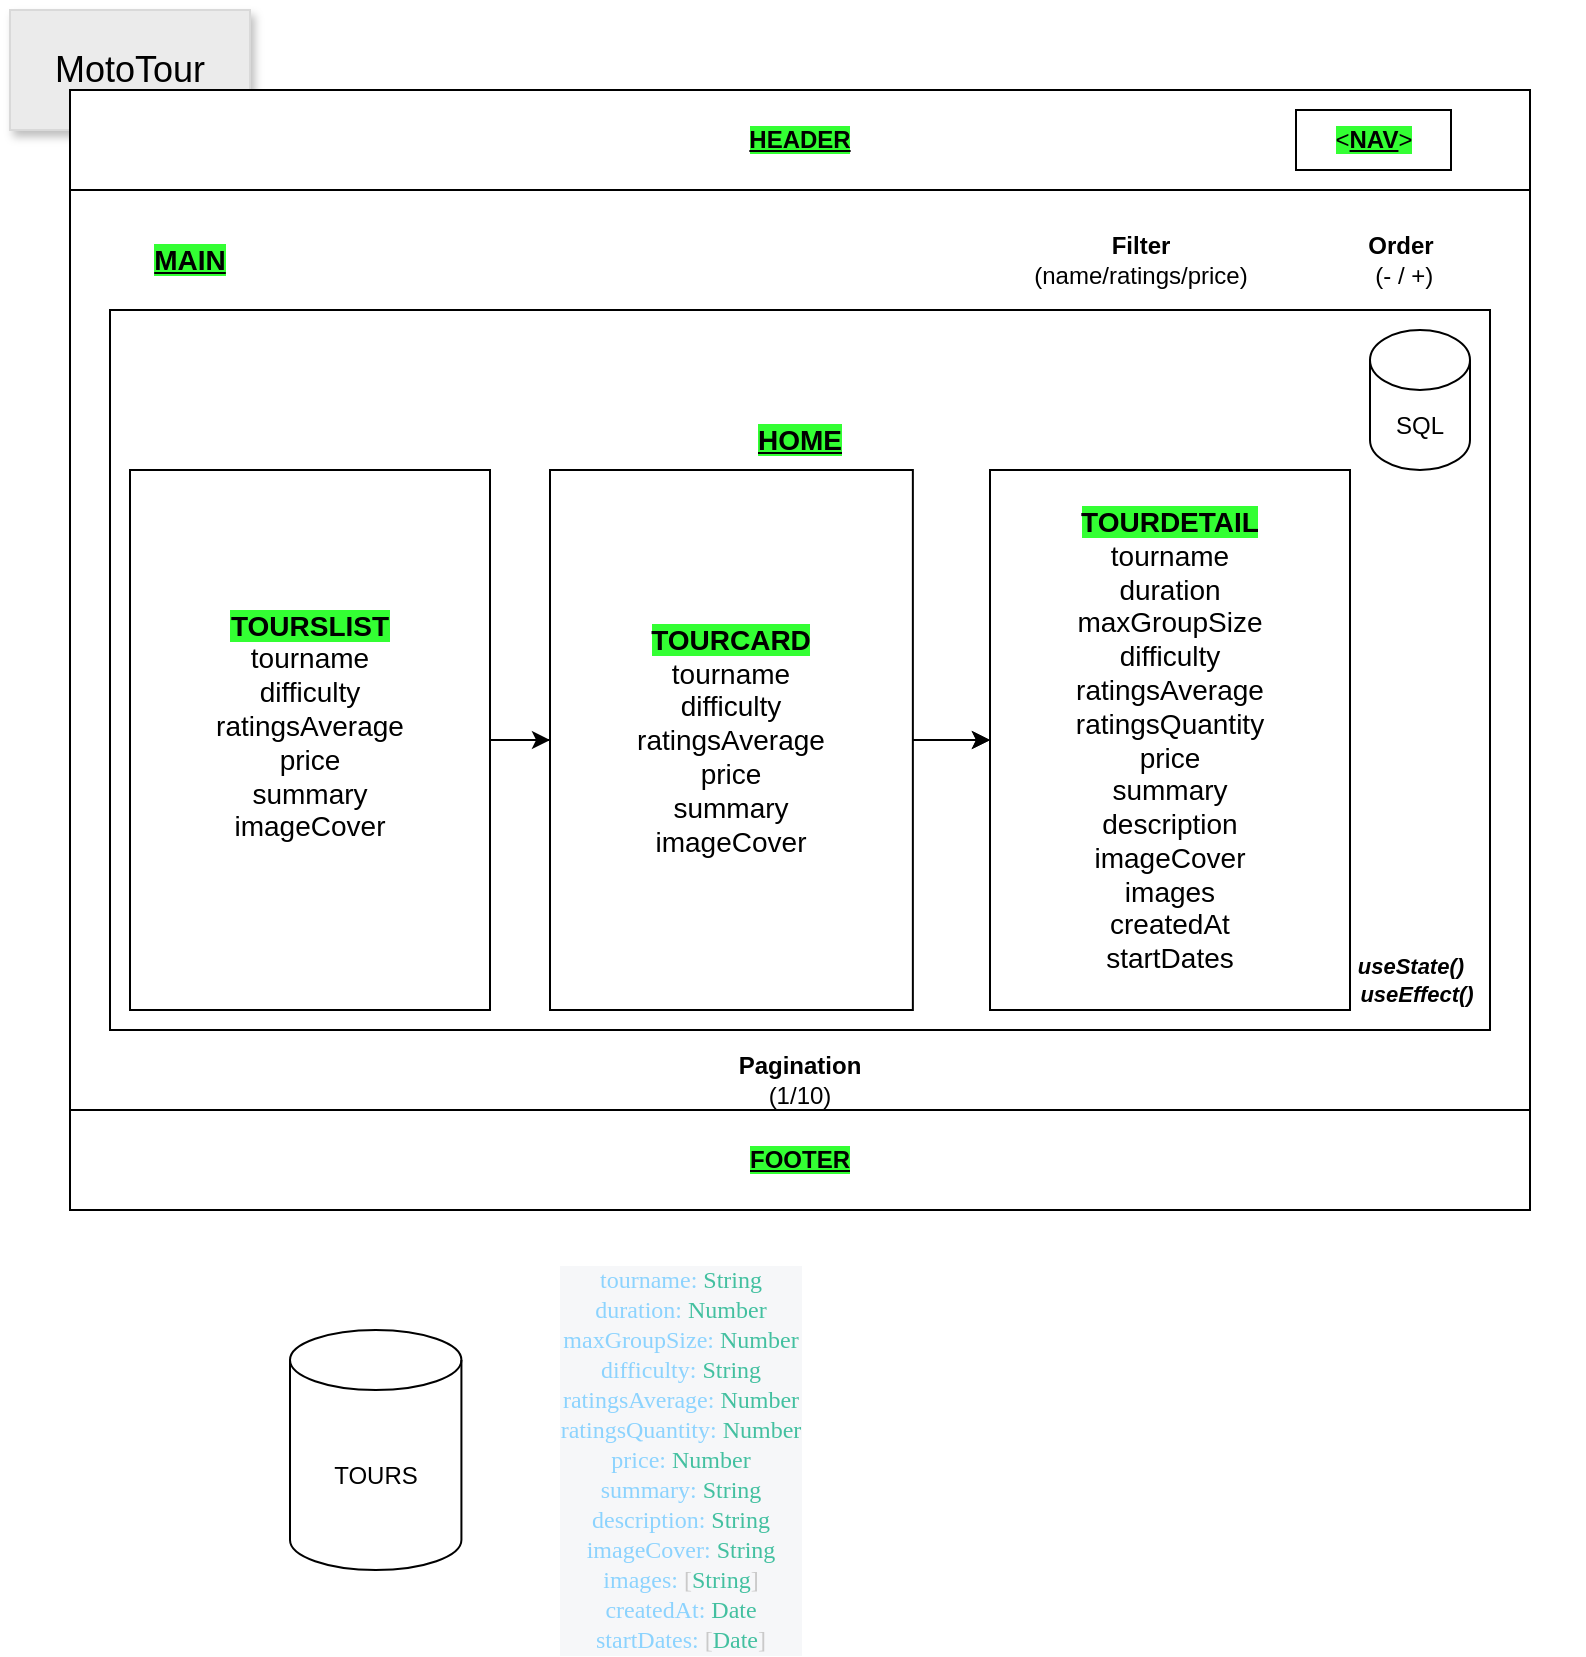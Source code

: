 <mxfile version="16.5.2" type="github">
  <diagram id="uzeWqnwKXu1-_gKhjPXf" name="Page-1">
    <mxGraphModel dx="948" dy="705" grid="1" gridSize="10" guides="1" tooltips="1" connect="1" arrows="1" fold="1" page="1" pageScale="1" pageWidth="827" pageHeight="1169" math="0" shadow="0">
      <root>
        <mxCell id="0" />
        <mxCell id="1" parent="0" />
        <mxCell id="JhrLA2LpPRyogHum-rHQ-1" value="&lt;font style=&quot;font-size: 18px&quot;&gt;MotoTour&lt;/font&gt;" style="rounded=0;whiteSpace=wrap;html=1;shadow=1;fillColor=#EBEBEB;strokeColor=#D9D9D9;" parent="1" vertex="1">
          <mxGeometry x="40" y="110" width="120" height="60" as="geometry" />
        </mxCell>
        <mxCell id="JhrLA2LpPRyogHum-rHQ-2" value="" style="rounded=0;whiteSpace=wrap;html=1;" parent="1" vertex="1">
          <mxGeometry x="70" y="200" width="730" height="460" as="geometry" />
        </mxCell>
        <mxCell id="JhrLA2LpPRyogHum-rHQ-3" value="&lt;span style=&quot;font-size: 14px ; background-color: rgb(51 , 255 , 51)&quot;&gt;&lt;b&gt;&lt;u&gt;HOME&lt;/u&gt;&lt;/b&gt;&lt;/span&gt;&lt;br&gt;&lt;br&gt;&lt;br&gt;&lt;br&gt;&lt;br&gt;&lt;br&gt;&lt;br&gt;&lt;br&gt;&lt;br&gt;&lt;br&gt;&lt;br&gt;&lt;br&gt;&lt;br&gt;&lt;br&gt;&lt;br&gt;&lt;br&gt;&lt;br&gt;" style="rounded=0;whiteSpace=wrap;html=1;" parent="1" vertex="1">
          <mxGeometry x="90" y="260" width="690" height="360" as="geometry" />
        </mxCell>
        <mxCell id="JhrLA2LpPRyogHum-rHQ-22" value="" style="edgeStyle=orthogonalEdgeStyle;rounded=0;orthogonalLoop=1;jettySize=auto;html=1;" parent="1" source="JhrLA2LpPRyogHum-rHQ-4" target="JhrLA2LpPRyogHum-rHQ-12" edge="1">
          <mxGeometry relative="1" as="geometry" />
        </mxCell>
        <mxCell id="JhrLA2LpPRyogHum-rHQ-24" style="edgeStyle=orthogonalEdgeStyle;rounded=0;orthogonalLoop=1;jettySize=auto;html=1;exitX=1;exitY=0.5;exitDx=0;exitDy=0;" parent="1" source="JhrLA2LpPRyogHum-rHQ-4" target="JhrLA2LpPRyogHum-rHQ-18" edge="1">
          <mxGeometry relative="1" as="geometry" />
        </mxCell>
        <mxCell id="JhrLA2LpPRyogHum-rHQ-4" value="&lt;font style=&quot;font-size: 14px&quot;&gt;&lt;font style=&quot;background-color: rgb(51 , 255 , 51)&quot;&gt;&lt;b&gt;TOURSLIST&lt;br&gt;&lt;/b&gt;&lt;/font&gt;&lt;div style=&quot;font-size: 12px&quot;&gt;&lt;span style=&quot;font-size: 14px&quot;&gt;tourname&lt;/span&gt;&lt;/div&gt;&lt;div style=&quot;font-size: 12px&quot;&gt;&lt;span style=&quot;font-size: 14px&quot;&gt;difficulty&lt;/span&gt;&lt;br&gt;&lt;/div&gt;&lt;div style=&quot;font-size: 12px&quot;&gt;&lt;span style=&quot;font-size: 14px&quot;&gt;ratingsAverage&lt;/span&gt;&lt;/div&gt;&lt;div style=&quot;font-size: 12px&quot;&gt;&lt;span style=&quot;font-size: 14px&quot;&gt;price&lt;/span&gt;&lt;br&gt;&lt;/div&gt;&lt;div style=&quot;font-size: 12px&quot;&gt;&lt;span style=&quot;font-size: 14px&quot;&gt;summary&lt;/span&gt;&lt;/div&gt;&lt;div style=&quot;font-size: 12px&quot;&gt;&lt;span style=&quot;font-size: 14px&quot;&gt;imageCover&lt;/span&gt;&lt;br&gt;&lt;/div&gt;&lt;div style=&quot;font-size: 12px&quot;&gt;&lt;br&gt;&lt;/div&gt;&lt;/font&gt;" style="rounded=0;whiteSpace=wrap;html=1;" parent="1" vertex="1">
          <mxGeometry x="100" y="340" width="180" height="270" as="geometry" />
        </mxCell>
        <mxCell id="JhrLA2LpPRyogHum-rHQ-5" value="&lt;font style=&quot;font-size: 11px&quot;&gt;&lt;b&gt;&lt;i&gt;useState()&amp;nbsp;&lt;br&gt;&amp;nbsp;useEffect()&lt;/i&gt;&lt;/b&gt;&lt;/font&gt;" style="text;html=1;strokeColor=none;fillColor=none;align=center;verticalAlign=middle;whiteSpace=wrap;rounded=0;fontFamily=Helvetica;fontSize=10;" parent="1" vertex="1">
          <mxGeometry x="657" y="580" width="170" height="30" as="geometry" />
        </mxCell>
        <mxCell id="JhrLA2LpPRyogHum-rHQ-6" value="&lt;u&gt;&lt;b style=&quot;background-color: rgb(51 , 255 , 51)&quot;&gt;FOOTER&lt;/b&gt;&lt;/u&gt;" style="rounded=0;whiteSpace=wrap;html=1;" parent="1" vertex="1">
          <mxGeometry x="70" y="660" width="730" height="50" as="geometry" />
        </mxCell>
        <mxCell id="JhrLA2LpPRyogHum-rHQ-7" value="&lt;span style=&quot;background-color: rgb(51 , 255 , 51)&quot;&gt;&lt;b&gt;&lt;u&gt;HEADER&lt;/u&gt;&lt;/b&gt;&lt;/span&gt;" style="rounded=0;whiteSpace=wrap;html=1;" parent="1" vertex="1">
          <mxGeometry x="70" y="150" width="730" height="50" as="geometry" />
        </mxCell>
        <mxCell id="JhrLA2LpPRyogHum-rHQ-8" value="&lt;span style=&quot;background-color: rgb(51 , 255 , 51)&quot;&gt;&amp;lt;&lt;b&gt;&lt;u&gt;NAV&lt;/u&gt;&lt;/b&gt;&amp;gt;&lt;/span&gt;" style="rounded=0;whiteSpace=wrap;html=1;" parent="1" vertex="1">
          <mxGeometry x="683" y="160" width="77.5" height="30" as="geometry" />
        </mxCell>
        <mxCell id="JhrLA2LpPRyogHum-rHQ-9" value="&lt;span style=&quot;font-size: 14px ; background-color: rgb(51 , 255 , 51)&quot;&gt;&lt;b&gt;&lt;u&gt;MAIN&lt;/u&gt;&lt;/b&gt;&lt;/span&gt;" style="text;html=1;strokeColor=none;fillColor=none;align=center;verticalAlign=middle;whiteSpace=wrap;rounded=0;" parent="1" vertex="1">
          <mxGeometry x="100" y="220" width="60" height="30" as="geometry" />
        </mxCell>
        <mxCell id="JhrLA2LpPRyogHum-rHQ-10" value="&lt;b&gt;Filter&lt;/b&gt; (name/ratings/price)" style="text;html=1;strokeColor=none;fillColor=none;align=center;verticalAlign=middle;whiteSpace=wrap;rounded=0;" parent="1" vertex="1">
          <mxGeometry x="550" y="220" width="110.5" height="30" as="geometry" />
        </mxCell>
        <mxCell id="JhrLA2LpPRyogHum-rHQ-11" value="&lt;b&gt;Pagination&lt;/b&gt; (1/10)" style="text;html=1;strokeColor=none;fillColor=none;align=center;verticalAlign=middle;whiteSpace=wrap;rounded=0;" parent="1" vertex="1">
          <mxGeometry x="405" y="630" width="60" height="30" as="geometry" />
        </mxCell>
        <mxCell id="JhrLA2LpPRyogHum-rHQ-23" value="" style="edgeStyle=orthogonalEdgeStyle;rounded=0;orthogonalLoop=1;jettySize=auto;html=1;" parent="1" source="JhrLA2LpPRyogHum-rHQ-12" target="JhrLA2LpPRyogHum-rHQ-18" edge="1">
          <mxGeometry relative="1" as="geometry" />
        </mxCell>
        <mxCell id="JhrLA2LpPRyogHum-rHQ-12" value="&lt;font style=&quot;font-size: 14px&quot;&gt;&lt;font style=&quot;background-color: rgb(51 , 255 , 51)&quot;&gt;&lt;b&gt;TOURCARD&lt;br&gt;&lt;/b&gt;&lt;/font&gt;&lt;div style=&quot;font-size: 12px&quot;&gt;&lt;div&gt;&lt;span style=&quot;font-size: 14px&quot;&gt;tourname&lt;/span&gt;&lt;/div&gt;&lt;div&gt;&lt;span style=&quot;font-size: 14px&quot;&gt;difficulty&lt;/span&gt;&lt;br&gt;&lt;/div&gt;&lt;div&gt;&lt;span style=&quot;font-size: 14px&quot;&gt;ratingsAverage&lt;/span&gt;&lt;/div&gt;&lt;div&gt;&lt;span style=&quot;font-size: 14px&quot;&gt;price&lt;/span&gt;&lt;br&gt;&lt;/div&gt;&lt;div&gt;&lt;span style=&quot;font-size: 14px&quot;&gt;summary&lt;/span&gt;&lt;/div&gt;&lt;div&gt;&lt;span style=&quot;font-size: 14px&quot;&gt;imageCover&lt;/span&gt;&lt;/div&gt;&lt;/div&gt;&lt;/font&gt;" style="rounded=0;whiteSpace=wrap;html=1;" parent="1" vertex="1">
          <mxGeometry x="310" y="340" width="181.43" height="270" as="geometry" />
        </mxCell>
        <mxCell id="JhrLA2LpPRyogHum-rHQ-13" value="&lt;b&gt;Order&lt;br&gt;&lt;/b&gt;&amp;nbsp;(- / +)" style="text;html=1;strokeColor=none;fillColor=none;align=center;verticalAlign=middle;whiteSpace=wrap;rounded=0;" parent="1" vertex="1">
          <mxGeometry x="680.25" y="220" width="110.5" height="30" as="geometry" />
        </mxCell>
        <mxCell id="JhrLA2LpPRyogHum-rHQ-14" value="SQL" style="shape=cylinder3;whiteSpace=wrap;html=1;boundedLbl=1;backgroundOutline=1;size=15;" parent="1" vertex="1">
          <mxGeometry x="720" y="270" width="50" height="70" as="geometry" />
        </mxCell>
        <mxCell id="JhrLA2LpPRyogHum-rHQ-16" value="TOURS" style="shape=cylinder3;whiteSpace=wrap;html=1;boundedLbl=1;backgroundOutline=1;size=15;" parent="1" vertex="1">
          <mxGeometry x="180" y="770" width="85.71" height="120" as="geometry" />
        </mxCell>
        <mxCell id="JhrLA2LpPRyogHum-rHQ-18" value="&lt;font&gt;&lt;font style=&quot;font-size: 14px ; background-color: rgb(51 , 255 , 51)&quot;&gt;&lt;b&gt;TOURDETAIL&lt;br&gt;&lt;/b&gt;&lt;/font&gt;&lt;div&gt;&lt;span style=&quot;font-size: 14px&quot;&gt;tourname&lt;/span&gt;&lt;/div&gt;&lt;div&gt;&lt;span style=&quot;font-size: 14px&quot;&gt;duration&lt;/span&gt;&lt;/div&gt;&lt;div&gt;&lt;span style=&quot;font-size: 14px&quot;&gt;maxGroupSize&lt;/span&gt;&lt;/div&gt;&lt;div&gt;&lt;span style=&quot;font-size: 14px&quot;&gt;difficulty&lt;/span&gt;&lt;/div&gt;&lt;div&gt;&lt;span style=&quot;font-size: 14px&quot;&gt;ratingsAverage&lt;/span&gt;&lt;/div&gt;&lt;div&gt;&lt;span style=&quot;font-size: 14px&quot;&gt;ratingsQuantity&lt;/span&gt;&lt;/div&gt;&lt;div&gt;&lt;span style=&quot;font-size: 14px&quot;&gt;price&lt;/span&gt;&lt;/div&gt;&lt;div&gt;&lt;span style=&quot;font-size: 14px&quot;&gt;summary&lt;/span&gt;&lt;/div&gt;&lt;div&gt;&lt;span style=&quot;font-size: 14px&quot;&gt;description&lt;/span&gt;&lt;/div&gt;&lt;div&gt;&lt;span style=&quot;font-size: 14px&quot;&gt;imageCover&lt;/span&gt;&lt;/div&gt;&lt;div&gt;&lt;span style=&quot;font-size: 14px&quot;&gt;images&lt;/span&gt;&lt;/div&gt;&lt;div&gt;&lt;span style=&quot;font-size: 14px&quot;&gt;createdAt&lt;/span&gt;&lt;/div&gt;&lt;div&gt;&lt;span style=&quot;font-size: 14px&quot;&gt;startDates&lt;/span&gt;&lt;/div&gt;&lt;/font&gt;" style="rounded=0;whiteSpace=wrap;html=1;" parent="1" vertex="1">
          <mxGeometry x="530" y="340" width="180" height="270" as="geometry" />
        </mxCell>
        <mxCell id="JhrLA2LpPRyogHum-rHQ-19" value="&lt;p class=&quot;p1&quot; style=&quot;margin: 0px ; font-stretch: normal ; line-height: normal ; font-family: &amp;#34;menlo&amp;#34; ; color: rgb(140 , 211 , 254) ; background-color: rgb(246 , 247 , 249)&quot;&gt;&lt;span class=&quot;s1&quot;&gt;tourname:&lt;/span&gt;&lt;span class=&quot;s2&quot; style=&quot;color: rgb(202 , 202 , 202)&quot;&gt; &lt;/span&gt;&lt;span class=&quot;s3&quot; style=&quot;color: rgb(67 , 192 , 160)&quot;&gt;String&lt;/span&gt;&lt;/p&gt;&lt;p class=&quot;p1&quot; style=&quot;margin: 0px ; font-stretch: normal ; line-height: normal ; font-family: &amp;#34;menlo&amp;#34; ; color: rgb(140 , 211 , 254) ; background-color: rgb(246 , 247 , 249)&quot;&gt;&lt;span class=&quot;s1&quot;&gt;duration:&lt;/span&gt;&lt;span class=&quot;s2&quot; style=&quot;color: rgb(202 , 202 , 202)&quot;&gt;&amp;nbsp;&lt;/span&gt;&lt;span class=&quot;s3&quot; style=&quot;color: rgb(67 , 192 , 160)&quot;&gt;Number&lt;/span&gt;&lt;/p&gt;&lt;p class=&quot;p1&quot; style=&quot;margin: 0px ; font-stretch: normal ; line-height: normal ; font-family: &amp;#34;menlo&amp;#34; ; color: rgb(140 , 211 , 254) ; background-color: rgb(246 , 247 , 249)&quot;&gt;&lt;span class=&quot;s1&quot;&gt;maxGroupSize:&lt;/span&gt;&lt;span class=&quot;s2&quot; style=&quot;color: rgb(202 , 202 , 202)&quot;&gt;&amp;nbsp;&lt;/span&gt;&lt;span class=&quot;s3&quot; style=&quot;color: rgb(67 , 192 , 160)&quot;&gt;Number&lt;/span&gt;&lt;/p&gt;&lt;p class=&quot;p1&quot; style=&quot;margin: 0px ; font-stretch: normal ; line-height: normal ; font-family: &amp;#34;menlo&amp;#34; ; color: rgb(140 , 211 , 254) ; background-color: rgb(246 , 247 , 249)&quot;&gt;&lt;span class=&quot;s1&quot;&gt;difficulty:&lt;/span&gt;&lt;span class=&quot;s2&quot; style=&quot;color: rgb(202 , 202 , 202)&quot;&gt;&amp;nbsp;&lt;/span&gt;&lt;span class=&quot;s3&quot; style=&quot;color: rgb(67 , 192 , 160)&quot;&gt;String&lt;/span&gt;&lt;/p&gt;&lt;p class=&quot;p1&quot; style=&quot;margin: 0px ; font-stretch: normal ; line-height: normal ; font-family: &amp;#34;menlo&amp;#34; ; color: rgb(140 , 211 , 254) ; background-color: rgb(246 , 247 , 249)&quot;&gt;&lt;span class=&quot;s1&quot;&gt;ratingsAverage:&lt;/span&gt;&lt;span class=&quot;s2&quot; style=&quot;color: rgb(202 , 202 , 202)&quot;&gt;&amp;nbsp;&lt;/span&gt;&lt;span class=&quot;s3&quot; style=&quot;color: rgb(67 , 192 , 160)&quot;&gt;Number&lt;/span&gt;&lt;/p&gt;&lt;p class=&quot;p1&quot; style=&quot;margin: 0px ; font-stretch: normal ; line-height: normal ; font-family: &amp;#34;menlo&amp;#34; ; color: rgb(140 , 211 , 254) ; background-color: rgb(246 , 247 , 249)&quot;&gt;&lt;span class=&quot;s1&quot;&gt;ratingsQuantity:&lt;/span&gt;&lt;span class=&quot;s2&quot; style=&quot;color: rgb(202 , 202 , 202)&quot;&gt;&amp;nbsp;&lt;/span&gt;&lt;span class=&quot;s3&quot; style=&quot;color: rgb(67 , 192 , 160)&quot;&gt;Number&lt;/span&gt;&lt;/p&gt;&lt;p class=&quot;p1&quot; style=&quot;margin: 0px ; font-stretch: normal ; line-height: normal ; font-family: &amp;#34;menlo&amp;#34; ; color: rgb(140 , 211 , 254) ; background-color: rgb(246 , 247 , 249)&quot;&gt;&lt;span class=&quot;s1&quot;&gt;price:&lt;/span&gt;&lt;span class=&quot;s2&quot; style=&quot;color: rgb(202 , 202 , 202)&quot;&gt;&amp;nbsp;&lt;/span&gt;&lt;span class=&quot;s3&quot; style=&quot;color: rgb(67 , 192 , 160)&quot;&gt;Number&lt;/span&gt;&lt;/p&gt;&lt;p class=&quot;p1&quot; style=&quot;margin: 0px ; font-stretch: normal ; line-height: normal ; font-family: &amp;#34;menlo&amp;#34; ; color: rgb(140 , 211 , 254) ; background-color: rgb(246 , 247 , 249)&quot;&gt;&lt;span class=&quot;s1&quot;&gt;summary:&lt;/span&gt;&lt;span class=&quot;s2&quot; style=&quot;color: rgb(202 , 202 , 202)&quot;&gt;&amp;nbsp;&lt;/span&gt;&lt;span class=&quot;s3&quot; style=&quot;color: rgb(67 , 192 , 160)&quot;&gt;String&lt;/span&gt;&lt;/p&gt;&lt;p class=&quot;p1&quot; style=&quot;margin: 0px ; font-stretch: normal ; line-height: normal ; font-family: &amp;#34;menlo&amp;#34; ; color: rgb(140 , 211 , 254) ; background-color: rgb(246 , 247 , 249)&quot;&gt;&lt;span class=&quot;s1&quot;&gt;description:&lt;/span&gt;&lt;span class=&quot;s2&quot; style=&quot;color: rgb(202 , 202 , 202)&quot;&gt;&amp;nbsp;&lt;/span&gt;&lt;span class=&quot;s3&quot; style=&quot;color: rgb(67 , 192 , 160)&quot;&gt;String&lt;/span&gt;&lt;/p&gt;&lt;p class=&quot;p1&quot; style=&quot;margin: 0px ; font-stretch: normal ; line-height: normal ; font-family: &amp;#34;menlo&amp;#34; ; color: rgb(140 , 211 , 254) ; background-color: rgb(246 , 247 , 249)&quot;&gt;&lt;span class=&quot;s1&quot;&gt;imageCover:&lt;/span&gt;&lt;span class=&quot;s2&quot; style=&quot;color: rgb(202 , 202 , 202)&quot;&gt;&amp;nbsp;&lt;/span&gt;&lt;span class=&quot;s3&quot; style=&quot;color: rgb(67 , 192 , 160)&quot;&gt;String&lt;/span&gt;&lt;/p&gt;&lt;p class=&quot;p1&quot; style=&quot;margin: 0px ; font-stretch: normal ; line-height: normal ; font-family: &amp;#34;menlo&amp;#34; ; color: rgb(140 , 211 , 254) ; background-color: rgb(246 , 247 , 249)&quot;&gt;&lt;span class=&quot;s1&quot;&gt;images:&lt;/span&gt;&lt;span class=&quot;s2&quot; style=&quot;color: rgb(202 , 202 , 202)&quot;&gt;&amp;nbsp;[&lt;/span&gt;&lt;span class=&quot;s3&quot; style=&quot;color: rgb(67 , 192 , 160)&quot;&gt;String&lt;/span&gt;&lt;span class=&quot;s2&quot; style=&quot;color: rgb(202 , 202 , 202)&quot;&gt;]&lt;/span&gt;&lt;/p&gt;&lt;p class=&quot;p1&quot; style=&quot;margin: 0px ; font-stretch: normal ; line-height: normal ; font-family: &amp;#34;menlo&amp;#34; ; color: rgb(140 , 211 , 254) ; background-color: rgb(246 , 247 , 249)&quot;&gt;&lt;span class=&quot;s1&quot;&gt;createdAt:&lt;/span&gt;&lt;span class=&quot;s2&quot; style=&quot;color: rgb(202 , 202 , 202)&quot;&gt;&amp;nbsp;&lt;/span&gt;&lt;span class=&quot;s3&quot; style=&quot;color: rgb(67 , 192 , 160)&quot;&gt;Date&lt;/span&gt;&lt;/p&gt;&lt;p class=&quot;p1&quot; style=&quot;margin: 0px ; font-stretch: normal ; line-height: normal ; font-family: &amp;#34;menlo&amp;#34; ; color: rgb(140 , 211 , 254) ; background-color: rgb(246 , 247 , 249)&quot;&gt;&lt;span class=&quot;s1&quot;&gt;startDates:&lt;/span&gt;&lt;span class=&quot;s2&quot; style=&quot;color: rgb(202 , 202 , 202)&quot;&gt;&amp;nbsp;[&lt;/span&gt;&lt;span class=&quot;s3&quot; style=&quot;color: rgb(67 , 192 , 160)&quot;&gt;Date&lt;/span&gt;&lt;span class=&quot;s2&quot; style=&quot;color: rgb(202 , 202 , 202)&quot;&gt;]&lt;/span&gt;&lt;/p&gt;" style="text;html=1;align=center;verticalAlign=middle;resizable=0;points=[];autosize=1;strokeColor=none;fillColor=none;" parent="1" vertex="1">
          <mxGeometry x="285" y="740" width="180" height="190" as="geometry" />
        </mxCell>
      </root>
    </mxGraphModel>
  </diagram>
</mxfile>
